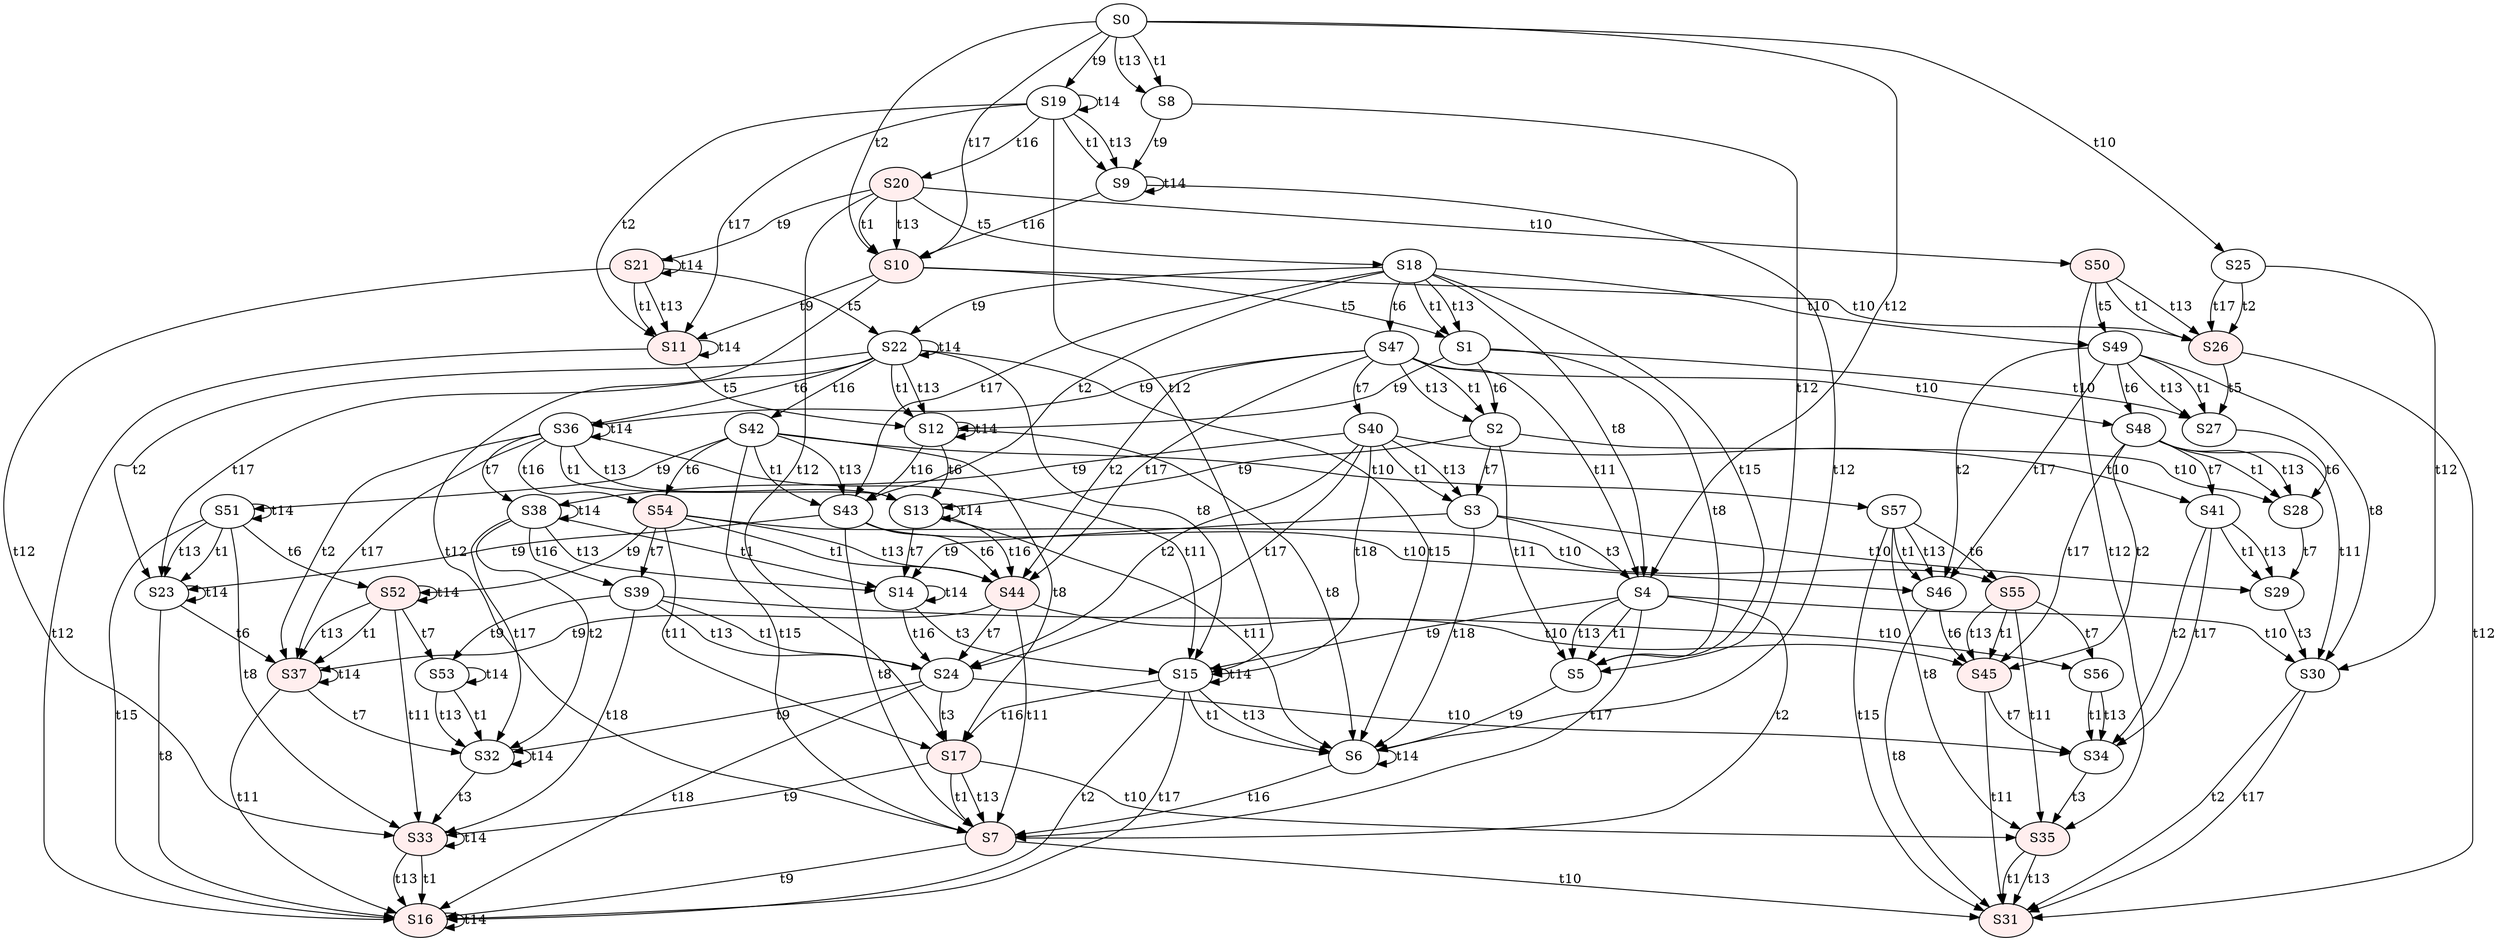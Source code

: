 digraph "SCdebug/37" {
node [fillcolor="#FFFFFF"]; S8 ;
node [style=filled fillcolor="#FFEEEE"]; S10 ;
node [fillcolor="#FFFFFF"]; S9 ;
node [style=filled fillcolor="#FFEEEE"]; S11 ;
node [style=filled fillcolor="#FFEEEE"]; S26 ;
node [style=filled fillcolor="#FFEEEE"]; S20 ;
node [fillcolor="#FFFFFF"]; S0 ;
node [style=filled fillcolor="#FFEEEE"]; S21 ;
node [fillcolor="#FFFFFF"]; S19 ;
node [fillcolor="#FFFFFF"]; S25 ;
node [style=filled fillcolor="#FFEEEE"]; S50 ;
node [style=filled fillcolor="#FFEEEE"]; S44 ;
node [fillcolor="#FFFFFF"]; S2 ;
node [style=filled fillcolor="#FFEEEE"]; S37 ;
node [fillcolor="#FFFFFF"]; S13 ;
node [style=filled fillcolor="#FFEEEE"]; S45 ;
node [fillcolor="#FFFFFF"]; S28 ;
node [fillcolor="#FFFFFF"]; S47 ;
node [style=filled fillcolor="#FFEEEE"]; S54 ;
node [fillcolor="#FFFFFF"]; S36 ;
node [style=filled fillcolor="#FFEEEE"]; S52 ;
node [fillcolor="#FFFFFF"]; S48 ;
node [style=filled fillcolor="#FFEEEE"]; S55 ;
node [fillcolor="#FFFFFF"]; S43 ;
node [fillcolor="#FFFFFF"]; S24 ;
node [fillcolor="#FFFFFF"]; S1 ;
node [fillcolor="#FFFFFF"]; S3 ;
node [fillcolor="#FFFFFF"]; S5 ;
node [style=filled fillcolor="#FFEEEE"]; S7 ;
node [fillcolor="#FFFFFF"]; S32 ;
node [fillcolor="#FFFFFF"]; S23 ;
node [fillcolor="#FFFFFF"]; S6 ;
node [fillcolor="#FFFFFF"]; S12 ;
node [fillcolor="#FFFFFF"]; S14 ;
node [style=filled fillcolor="#FFEEEE"]; S16 ;
node [fillcolor="#FFFFFF"]; S46 ;
node [fillcolor="#FFFFFF"]; S34 ;
node [style=filled fillcolor="#FFEEEE"]; S31 ;
node [fillcolor="#FFFFFF"]; S29 ;
node [fillcolor="#FFFFFF"]; S27 ;
node [fillcolor="#FFFFFF"]; S42 ;
node [fillcolor="#FFFFFF"]; S40 ;
node [fillcolor="#FFFFFF"]; S39 ;
node [style=filled fillcolor="#FFEEEE"]; S17 ;
node [fillcolor="#FFFFFF"]; S18 ;
node [fillcolor="#FFFFFF"]; S4 ;
node [fillcolor="#FFFFFF"]; S38 ;
node [style=filled fillcolor="#FFEEEE"]; S33 ;
node [fillcolor="#FFFFFF"]; S22 ;
node [fillcolor="#FFFFFF"]; S15 ;
node [fillcolor="#FFFFFF"]; S51 ;
node [fillcolor="#FFFFFF"]; S53 ;
node [fillcolor="#FFFFFF"]; S41 ;
node [style=filled fillcolor="#FFEEEE"]; S35 ;
node [fillcolor="#FFFFFF"]; S30 ;
node [fillcolor="#FFFFFF"]; S49 ;
node [fillcolor="#FFFFFF"]; S56 ;
node [fillcolor="#FFFFFF"]; S57 ;
S8 -> S5 [label=t12]
S8 -> S9 [label=t9]
S10 -> S1 [label=t5]
S10 -> S7 [label=t12]
S10 -> S26 [label=t10]
S10 -> S11 [label=t9]
S9 -> S6 [label=t12]
S9 -> S9 [label=t14]
S9 -> S10 [label=t16]
S11 -> S12 [label=t5]
S11 -> S16 [label=t12]
S11 -> S11 [label=t14]
S26 -> S31 [label=t12]
S26 -> S27 [label=t5]
S20 -> S50 [label=t10]
S20 -> S21 [label=t9]
S20 -> S10 [label=t1]
S20 -> S10 [label=t13]
S20 -> S18 [label=t5]
S20 -> S17 [label=t12]
S0 -> S25 [label=t10]
S0 -> S19 [label=t9]
S0 -> S8 [label=t1]
S0 -> S10 [label=t2]
S0 -> S8 [label=t13]
S0 -> S10 [label=t17]
S0 -> S4 [label=t12]
S21 -> S11 [label=t1]
S21 -> S11 [label=t13]
S21 -> S22 [label=t5]
S21 -> S33 [label=t12]
S21 -> S21 [label=t14]
S19 -> S9 [label=t1]
S19 -> S11 [label=t2]
S19 -> S9 [label=t13]
S19 -> S11 [label=t17]
S19 -> S15 [label=t12]
S19 -> S19 [label=t14]
S19 -> S20 [label=t16]
S25 -> S26 [label=t2]
S25 -> S26 [label=t17]
S25 -> S30 [label=t12]
S50 -> S26 [label=t1]
S50 -> S26 [label=t13]
S50 -> S49 [label=t5]
S50 -> S35 [label=t12]
S44 -> S24 [label=t7]
S44 -> S7 [label=t11]
S44 -> S45 [label=t10]
S44 -> S37 [label=t9]
S2 -> S3 [label=t7]
S2 -> S5 [label=t11]
S2 -> S28 [label=t10]
S2 -> S13 [label=t9]
S37 -> S32 [label=t7]
S37 -> S16 [label=t11]
S37 -> S37 [label=t14]
S13 -> S6 [label=t11]
S13 -> S14 [label=t7]
S13 -> S13 [label=t14]
S13 -> S44 [label=t16]
S45 -> S34 [label=t7]
S45 -> S31 [label=t11]
S28 -> S29 [label=t7]
S47 -> S48 [label=t10]
S47 -> S36 [label=t9]
S47 -> S2 [label=t1]
S47 -> S44 [label=t2]
S47 -> S2 [label=t13]
S47 -> S44 [label=t17]
S47 -> S40 [label=t7]
S47 -> S4 [label=t11]
S54 -> S55 [label=t10]
S54 -> S52 [label=t9]
S54 -> S44 [label=t1]
S54 -> S44 [label=t13]
S54 -> S39 [label=t7]
S54 -> S17 [label=t11]
S36 -> S13 [label=t1]
S36 -> S37 [label=t2]
S36 -> S13 [label=t13]
S36 -> S37 [label=t17]
S36 -> S38 [label=t7]
S36 -> S15 [label=t11]
S36 -> S36 [label=t14]
S36 -> S54 [label=t16]
S52 -> S37 [label=t1]
S52 -> S37 [label=t13]
S52 -> S53 [label=t7]
S52 -> S33 [label=t11]
S52 -> S52 [label=t14]
S48 -> S28 [label=t1]
S48 -> S45 [label=t2]
S48 -> S28 [label=t13]
S48 -> S45 [label=t17]
S48 -> S41 [label=t7]
S48 -> S30 [label=t11]
S55 -> S45 [label=t1]
S55 -> S45 [label=t13]
S55 -> S56 [label=t7]
S55 -> S35 [label=t11]
S43 -> S46 [label=t10]
S43 -> S23 [label=t9]
S43 -> S44 [label=t6]
S43 -> S7 [label=t8]
S24 -> S34 [label=t10]
S24 -> S32 [label=t9]
S24 -> S16 [label=t18]
S24 -> S17 [label=t3]
S1 -> S27 [label=t10]
S1 -> S12 [label=t9]
S1 -> S2 [label=t6]
S1 -> S5 [label=t8]
S3 -> S29 [label=t10]
S3 -> S6 [label=t18]
S3 -> S14 [label=t9]
S3 -> S4 [label=t3]
S5 -> S6 [label=t9]
S7 -> S31 [label=t10]
S7 -> S16 [label=t9]
S32 -> S33 [label=t3]
S32 -> S32 [label=t14]
S23 -> S37 [label=t6]
S23 -> S16 [label=t8]
S23 -> S23 [label=t14]
S6 -> S6 [label=t14]
S6 -> S7 [label=t16]
S12 -> S6 [label=t8]
S12 -> S13 [label=t6]
S12 -> S12 [label=t14]
S12 -> S43 [label=t16]
S14 -> S15 [label=t3]
S14 -> S14 [label=t14]
S14 -> S24 [label=t16]
S16 -> S16 [label=t14]
S46 -> S45 [label=t6]
S46 -> S31 [label=t8]
S34 -> S35 [label=t3]
S29 -> S30 [label=t3]
S27 -> S28 [label=t6]
S42 -> S54 [label=t6]
S42 -> S43 [label=t1]
S42 -> S43 [label=t13]
S42 -> S7 [label=t15]
S42 -> S57 [label=t10]
S42 -> S51 [label=t9]
S42 -> S17 [label=t8]
S40 -> S24 [label=t2]
S40 -> S24 [label=t17]
S40 -> S3 [label=t1]
S40 -> S3 [label=t13]
S40 -> S41 [label=t10]
S40 -> S38 [label=t9]
S40 -> S15 [label=t18]
S39 -> S24 [label=t1]
S39 -> S24 [label=t13]
S39 -> S56 [label=t10]
S39 -> S33 [label=t18]
S39 -> S53 [label=t9]
S17 -> S7 [label=t1]
S17 -> S7 [label=t13]
S17 -> S35 [label=t10]
S17 -> S33 [label=t9]
S18 -> S47 [label=t6]
S18 -> S43 [label=t2]
S18 -> S43 [label=t17]
S18 -> S1 [label=t1]
S18 -> S1 [label=t13]
S18 -> S5 [label=t15]
S18 -> S49 [label=t10]
S18 -> S22 [label=t9]
S18 -> S4 [label=t8]
S4 -> S5 [label=t1]
S4 -> S5 [label=t13]
S4 -> S7 [label=t2]
S4 -> S7 [label=t17]
S4 -> S30 [label=t10]
S4 -> S15 [label=t9]
S38 -> S32 [label=t2]
S38 -> S32 [label=t17]
S38 -> S14 [label=t1]
S38 -> S14 [label=t13]
S38 -> S38 [label=t14]
S38 -> S39 [label=t16]
S33 -> S16 [label=t1]
S33 -> S16 [label=t13]
S33 -> S33 [label=t14]
S22 -> S36 [label=t6]
S22 -> S23 [label=t2]
S22 -> S23 [label=t17]
S22 -> S6 [label=t15]
S22 -> S12 [label=t1]
S22 -> S12 [label=t13]
S22 -> S15 [label=t8]
S22 -> S22 [label=t14]
S22 -> S42 [label=t16]
S15 -> S6 [label=t1]
S15 -> S6 [label=t13]
S15 -> S16 [label=t2]
S15 -> S16 [label=t17]
S15 -> S15 [label=t14]
S15 -> S17 [label=t16]
S51 -> S52 [label=t6]
S51 -> S23 [label=t1]
S51 -> S23 [label=t13]
S51 -> S16 [label=t15]
S51 -> S33 [label=t8]
S51 -> S51 [label=t14]
S53 -> S32 [label=t1]
S53 -> S32 [label=t13]
S53 -> S53 [label=t14]
S41 -> S34 [label=t2]
S41 -> S34 [label=t17]
S41 -> S29 [label=t1]
S41 -> S29 [label=t13]
S35 -> S31 [label=t1]
S35 -> S31 [label=t13]
S30 -> S31 [label=t2]
S30 -> S31 [label=t17]
S49 -> S48 [label=t6]
S49 -> S46 [label=t2]
S49 -> S46 [label=t17]
S49 -> S27 [label=t1]
S49 -> S27 [label=t13]
S49 -> S30 [label=t8]
S56 -> S34 [label=t1]
S56 -> S34 [label=t13]
S57 -> S55 [label=t6]
S57 -> S46 [label=t1]
S57 -> S46 [label=t13]
S57 -> S31 [label=t15]
S57 -> S35 [label=t8]
}